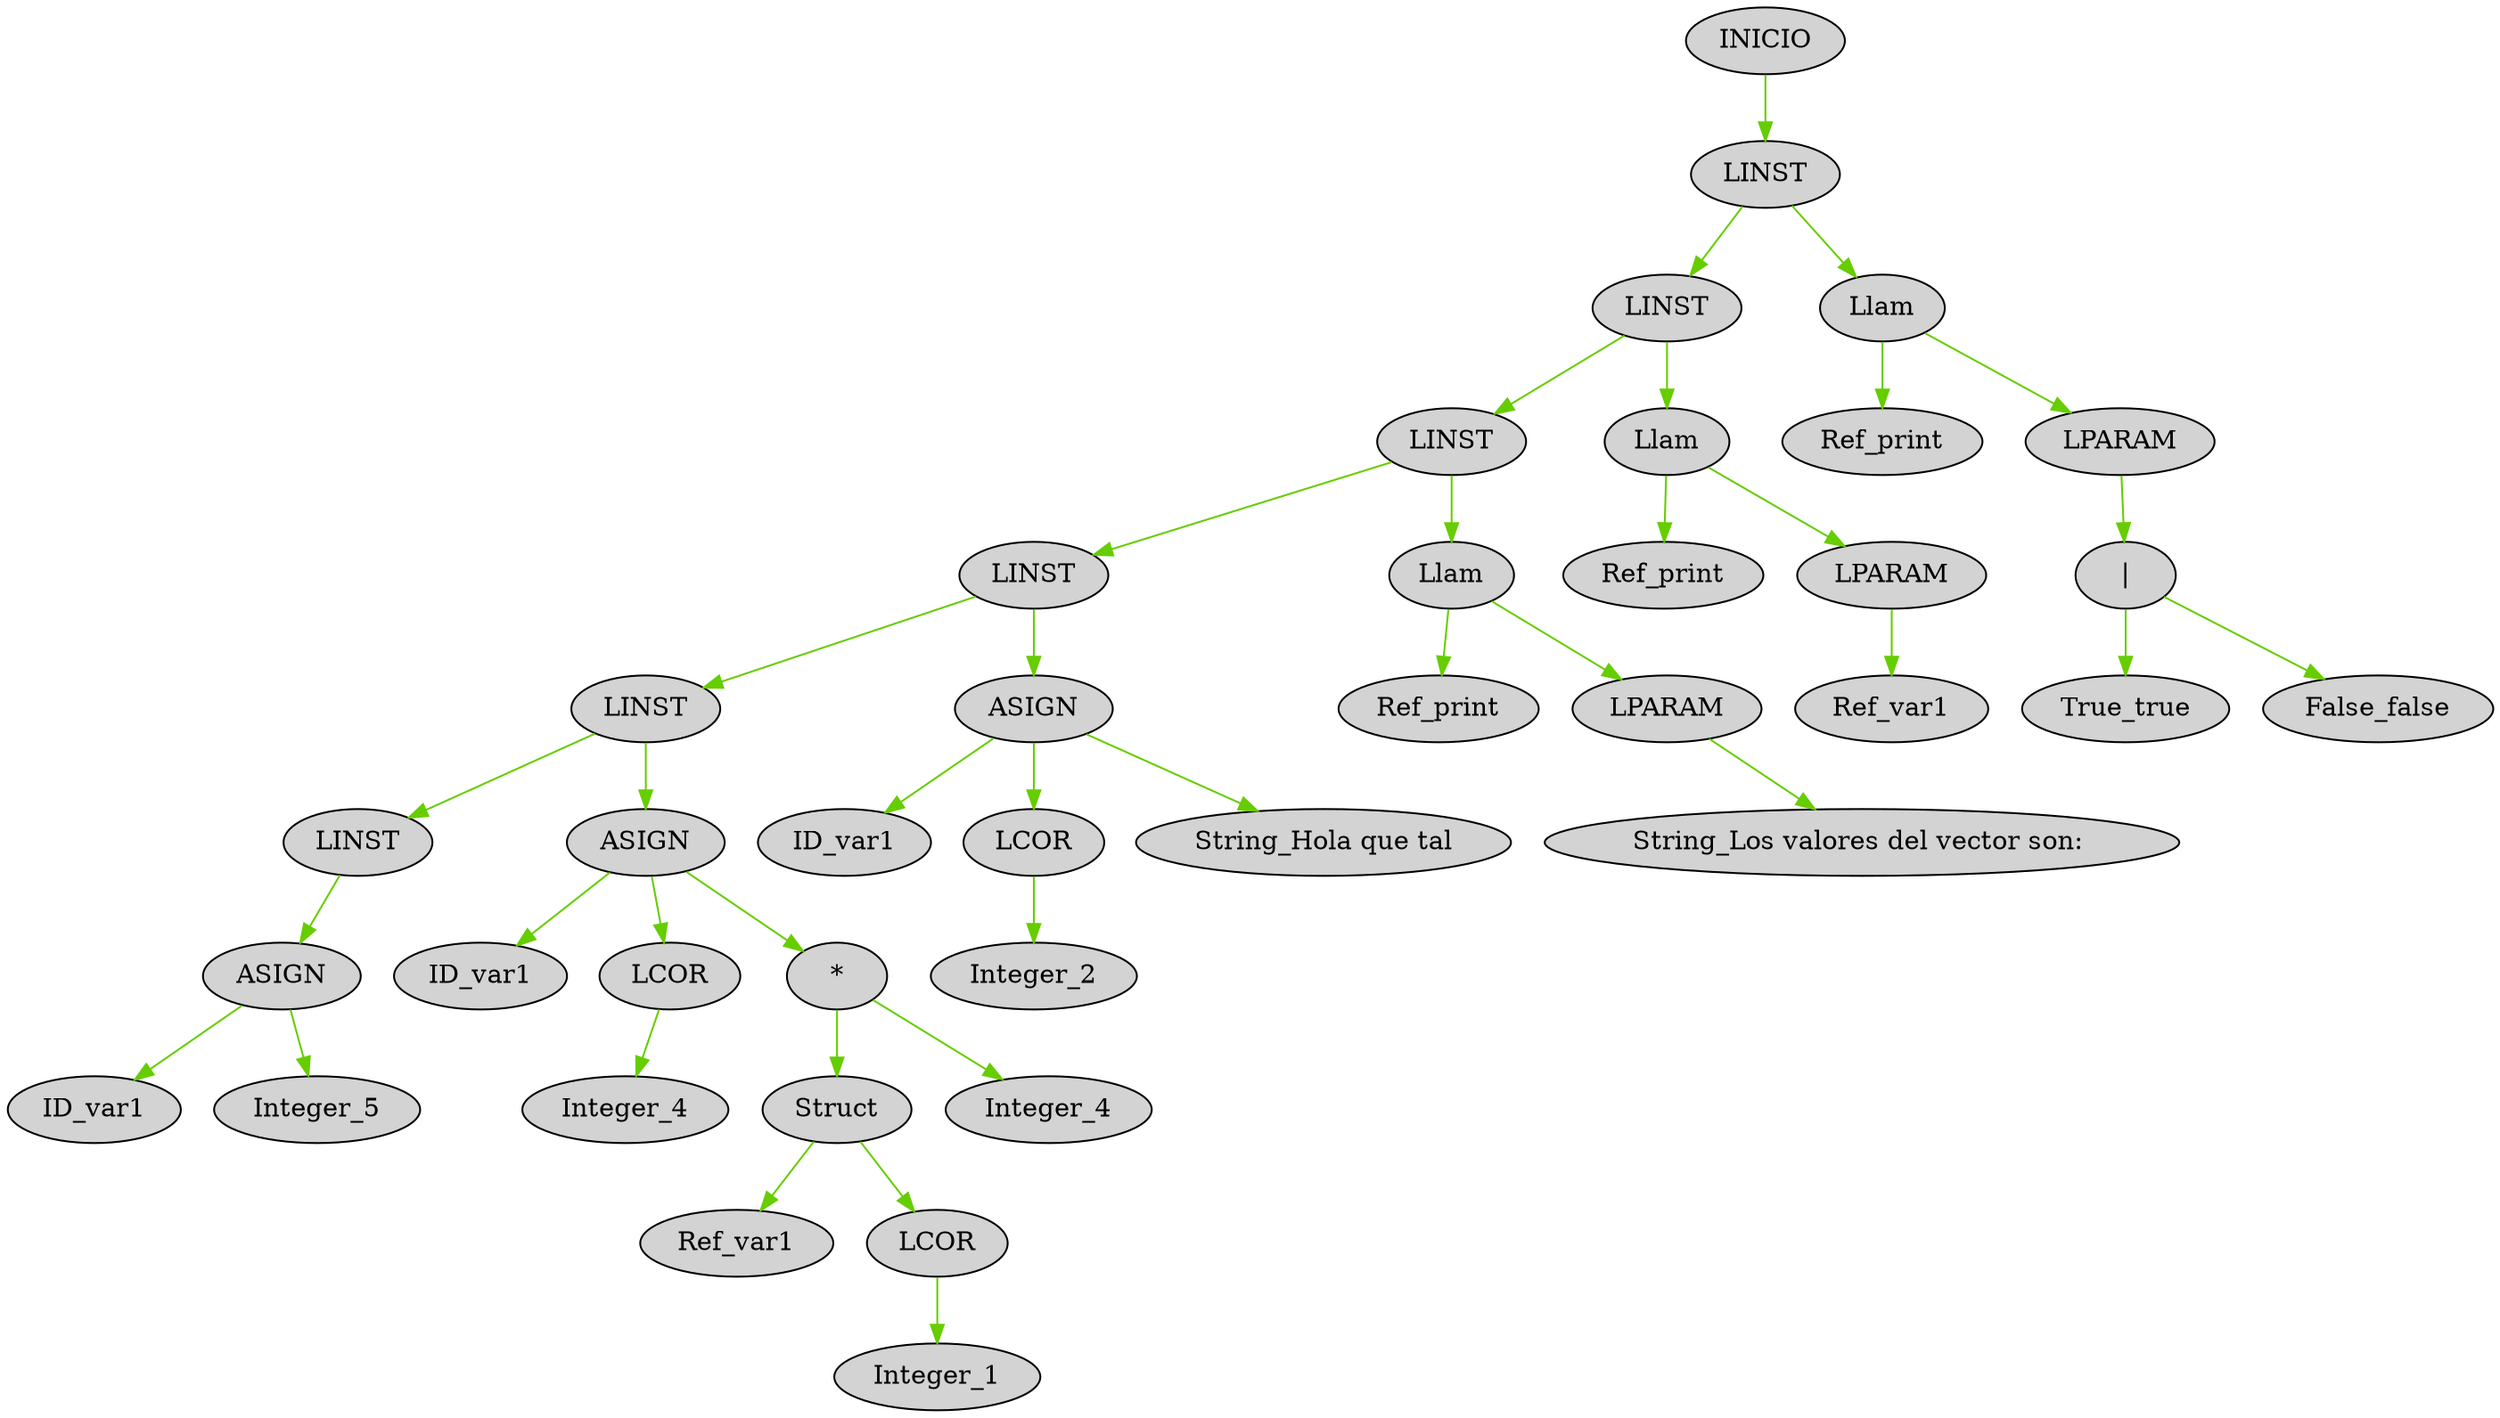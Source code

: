 digraph G { node[shape=oval, style=filled, collor=coral]; edge[color=chartreuse3]; rankdir=UD 

"129" [label="INICIO"]
"128" [label="LINST"]
"129" -> "128"
"128" [label="LINST"]
"121" [label="LINST"]
"128" -> "121"
"121" [label="LINST"]
"116" [label="LINST"]
"121" -> "116"
"116" [label="LINST"]
"111" [label="LINST"]
"116" -> "111"
"111" [label="LINST"]
"105" [label="LINST"]
"111" -> "105"
"105" [label="LINST"]
"94" [label="LINST"]
"105" -> "94"
"94" [label="LINST"]
"93" [label="ASIGN"]
"94" -> "93"
"93" [label="ASIGN"]
"92" [label="ID_var1"]
"93" -> "92"
"93" [label="ASIGN"]
"91" [label="Integer_5"]
"93" -> "91"
"105" [label="LINST"]
"104" [label="ASIGN"]
"105" -> "104"
"104" [label="ASIGN"]
"103" [label="ID_var1"]
"104" -> "103"
"104" [label="ASIGN"]
"96" [label="LCOR"]
"104" -> "96"
"96" [label="LCOR"]
"95" [label="Integer_4"]
"96" -> "95"
"104" [label="ASIGN"]
"102" [label="*"]
"104" -> "102"
"102" [label="*"]
"100" [label="Struct"]
"102" -> "100"
"100" [label="Struct"]
"99" [label="Ref_var1"]
"100" -> "99"
"100" [label="Struct"]
"98" [label="LCOR"]
"100" -> "98"
"98" [label="LCOR"]
"97" [label="Integer_1"]
"98" -> "97"
"102" [label="*"]
"101" [label="Integer_4"]
"102" -> "101"
"111" [label="LINST"]
"110" [label="ASIGN"]
"111" -> "110"
"110" [label="ASIGN"]
"109" [label="ID_var1"]
"110" -> "109"
"110" [label="ASIGN"]
"107" [label="LCOR"]
"110" -> "107"
"107" [label="LCOR"]
"106" [label="Integer_2"]
"107" -> "106"
"110" [label="ASIGN"]
"108" [label="String_Hola que tal"]
"110" -> "108"
"116" [label="LINST"]
"115" [label="Llam"]
"116" -> "115"
"115" [label="Llam"]
"114" [label="Ref_print"]
"115" -> "114"
"115" [label="Llam"]
"113" [label="LPARAM"]
"115" -> "113"
"113" [label="LPARAM"]
"112" [label="String_Los valores del vector son: "]
"113" -> "112"
"121" [label="LINST"]
"120" [label="Llam"]
"121" -> "120"
"120" [label="Llam"]
"119" [label="Ref_print"]
"120" -> "119"
"120" [label="Llam"]
"118" [label="LPARAM"]
"120" -> "118"
"118" [label="LPARAM"]
"117" [label="Ref_var1"]
"118" -> "117"
"128" [label="LINST"]
"127" [label="Llam"]
"128" -> "127"
"127" [label="Llam"]
"126" [label="Ref_print"]
"127" -> "126"
"127" [label="Llam"]
"125" [label="LPARAM"]
"127" -> "125"
"125" [label="LPARAM"]
"124" [label="|"]
"125" -> "124"
"124" [label="|"]
"122" [label="True_true"]
"124" -> "122"
"124" [label="|"]
"123" [label="False_false"]
"124" -> "123"

}

